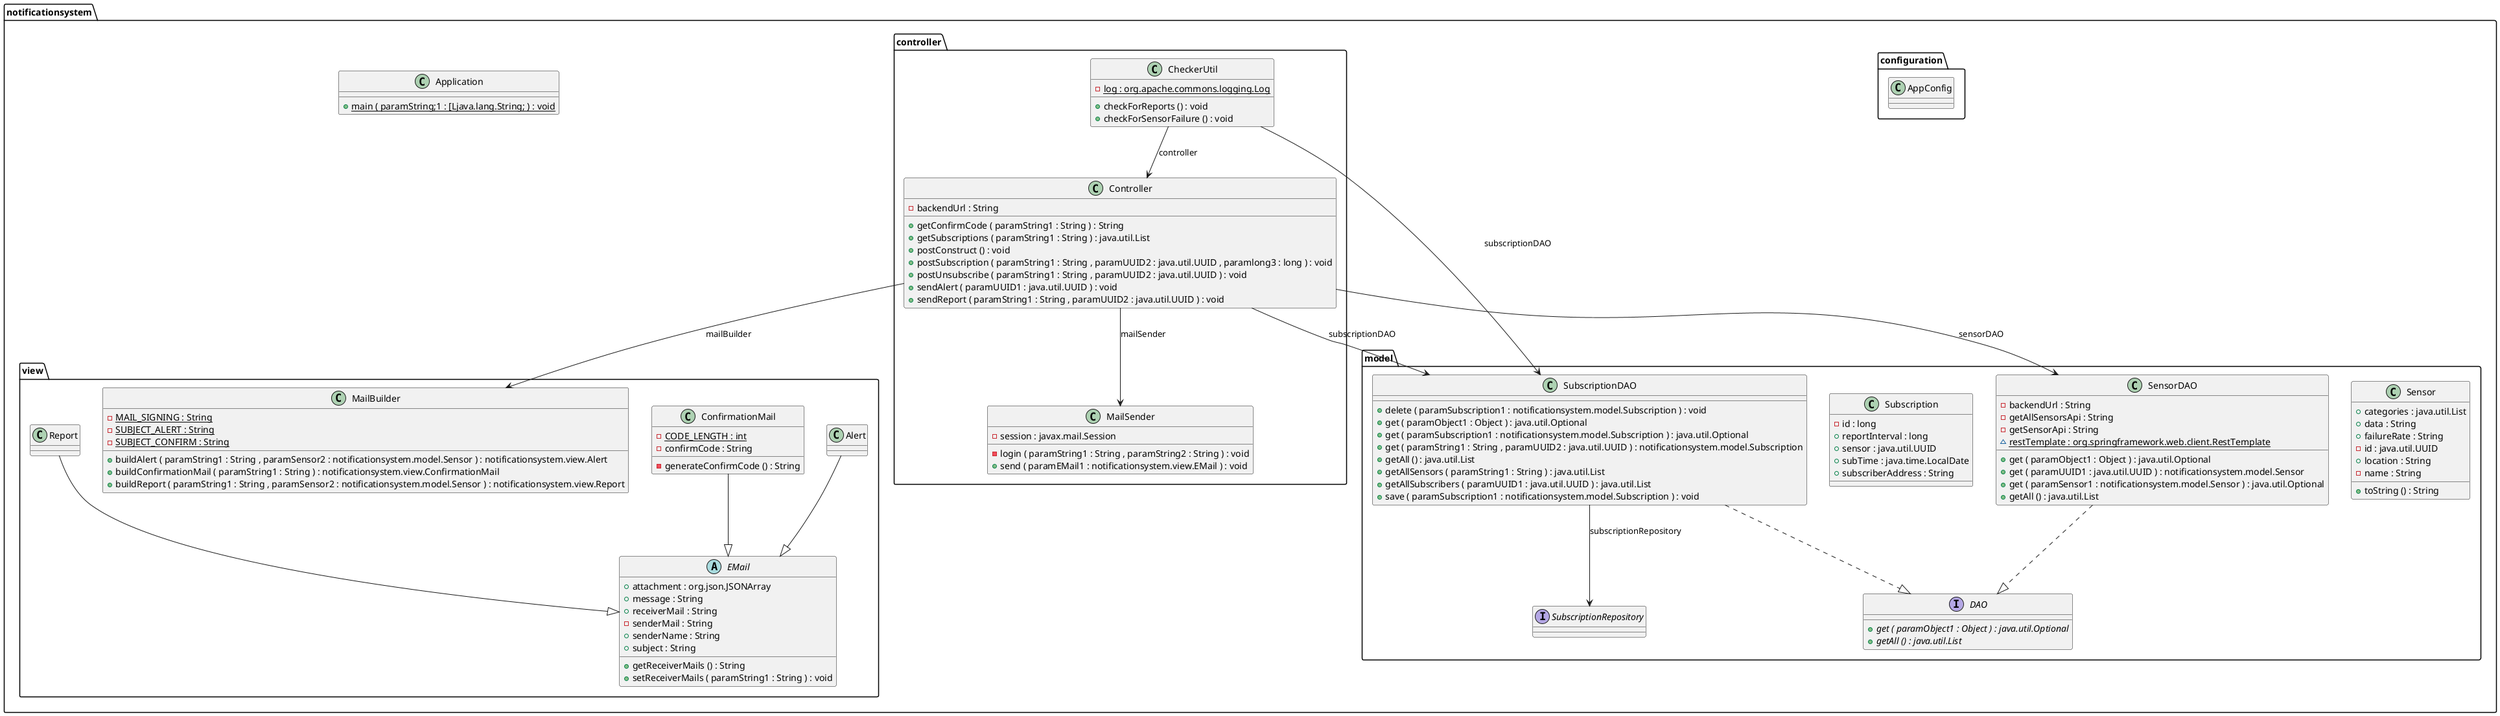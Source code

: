 @startuml

class notificationsystem.Application {
	{method}  {static} +main ( paramString;1 : [Ljava.lang.String; ) : void
}


class notificationsystem.configuration.AppConfig {
}


class notificationsystem.controller.CheckerUtil {
	{field} {static} -log : org.apache.commons.logging.Log
	{method} +checkForReports () : void
	{method} +checkForSensorFailure () : void
}


class notificationsystem.controller.Controller {
	{field} -backendUrl : String
	{method} +getConfirmCode ( paramString1 : String ) : String
	{method} +getSubscriptions ( paramString1 : String ) : java.util.List
	{method} +postConstruct () : void
	{method} +postSubscription ( paramString1 : String , paramUUID2 : java.util.UUID , paramlong3 : long ) : void
	{method} +postUnsubscribe ( paramString1 : String , paramUUID2 : java.util.UUID ) : void
	{method} +sendAlert ( paramUUID1 : java.util.UUID ) : void
	{method} +sendReport ( paramString1 : String , paramUUID2 : java.util.UUID ) : void
}


class notificationsystem.controller.MailSender {
	{field} -session : javax.mail.Session
	{method} -login ( paramString1 : String , paramString2 : String ) : void
	{method} +send ( paramEMail1 : notificationsystem.view.EMail ) : void
}


interface notificationsystem.model.DAO {
	{method}  {abstract} +get ( paramObject1 : Object ) : java.util.Optional
	{method}  {abstract} +getAll () : java.util.List
}


class notificationsystem.model.Sensor {
	{field} +categories : java.util.List
	{field} +data : String
	{field} +failureRate : String
	{field} -id : java.util.UUID
	{field} +location : String
	{field} -name : String
	{method} +toString () : String
}


class notificationsystem.model.SensorDAO {
	{field} -backendUrl : String
	{field} -getAllSensorsApi : String
	{field} -getSensorApi : String
	{field} {static} ~restTemplate : org.springframework.web.client.RestTemplate
	{method} +get ( paramObject1 : Object ) : java.util.Optional
	{method} +get ( paramUUID1 : java.util.UUID ) : notificationsystem.model.Sensor
	{method} +get ( paramSensor1 : notificationsystem.model.Sensor ) : java.util.Optional
	{method} +getAll () : java.util.List
}


class notificationsystem.model.Subscription {
	{field} -id : long
	{field} +reportInterval : long
	{field} +sensor : java.util.UUID
	{field} +subTime : java.time.LocalDate
	{field} +subscriberAddress : String
}


class notificationsystem.model.SubscriptionDAO {
	{method} +delete ( paramSubscription1 : notificationsystem.model.Subscription ) : void
	{method} +get ( paramObject1 : Object ) : java.util.Optional
	{method} +get ( paramSubscription1 : notificationsystem.model.Subscription ) : java.util.Optional
	{method} +get ( paramString1 : String , paramUUID2 : java.util.UUID ) : notificationsystem.model.Subscription
	{method} +getAll () : java.util.List
	{method} +getAllSensors ( paramString1 : String ) : java.util.List
	{method} +getAllSubscribers ( paramUUID1 : java.util.UUID ) : java.util.List
	{method} +save ( paramSubscription1 : notificationsystem.model.Subscription ) : void
}


interface notificationsystem.model.SubscriptionRepository {
}


class notificationsystem.view.Alert {
}


class notificationsystem.view.ConfirmationMail {
	{field} {static} -CODE_LENGTH : int
	{field} -confirmCode : String
	{method} -generateConfirmCode () : String
}


abstract class notificationsystem.view.EMail {
	{field} +attachment : org.json.JSONArray
	{field} +message : String
	{field} +receiverMail : String
	{field} -senderMail : String
	{field} +senderName : String
	{field} +subject : String
	{method} +getReceiverMails () : String
	{method} +setReceiverMails ( paramString1 : String ) : void
}


class notificationsystem.view.MailBuilder {
	{field} {static} -MAIL_SIGNING : String
	{field} {static} -SUBJECT_ALERT : String
	{field} {static} -SUBJECT_CONFIRM : String
	{method} +buildAlert ( paramString1 : String , paramSensor2 : notificationsystem.model.Sensor ) : notificationsystem.view.Alert
	{method} +buildConfirmationMail ( paramString1 : String ) : notificationsystem.view.ConfirmationMail
	{method} +buildReport ( paramString1 : String , paramSensor2 : notificationsystem.model.Sensor ) : notificationsystem.view.Report
}


class notificationsystem.view.Report {
}




notificationsystem.controller.CheckerUtil -->  notificationsystem.controller.Controller : controller
notificationsystem.controller.CheckerUtil -->  notificationsystem.model.SubscriptionDAO : subscriptionDAO
notificationsystem.controller.Controller -->  notificationsystem.controller.MailSender : mailSender
notificationsystem.controller.Controller -->  notificationsystem.model.SensorDAO : sensorDAO
notificationsystem.controller.Controller -->  notificationsystem.model.SubscriptionDAO : subscriptionDAO
notificationsystem.controller.Controller -->  notificationsystem.view.MailBuilder : mailBuilder
notificationsystem.model.SensorDAO ..|>  notificationsystem.model.DAO
notificationsystem.model.SubscriptionDAO -->  notificationsystem.model.SubscriptionRepository : subscriptionRepository
notificationsystem.model.SubscriptionDAO ..|>  notificationsystem.model.DAO
notificationsystem.view.Alert --|>  notificationsystem.view.EMail
notificationsystem.view.ConfirmationMail --|>  notificationsystem.view.EMail
notificationsystem.view.Report --|>  notificationsystem.view.EMail


@enduml